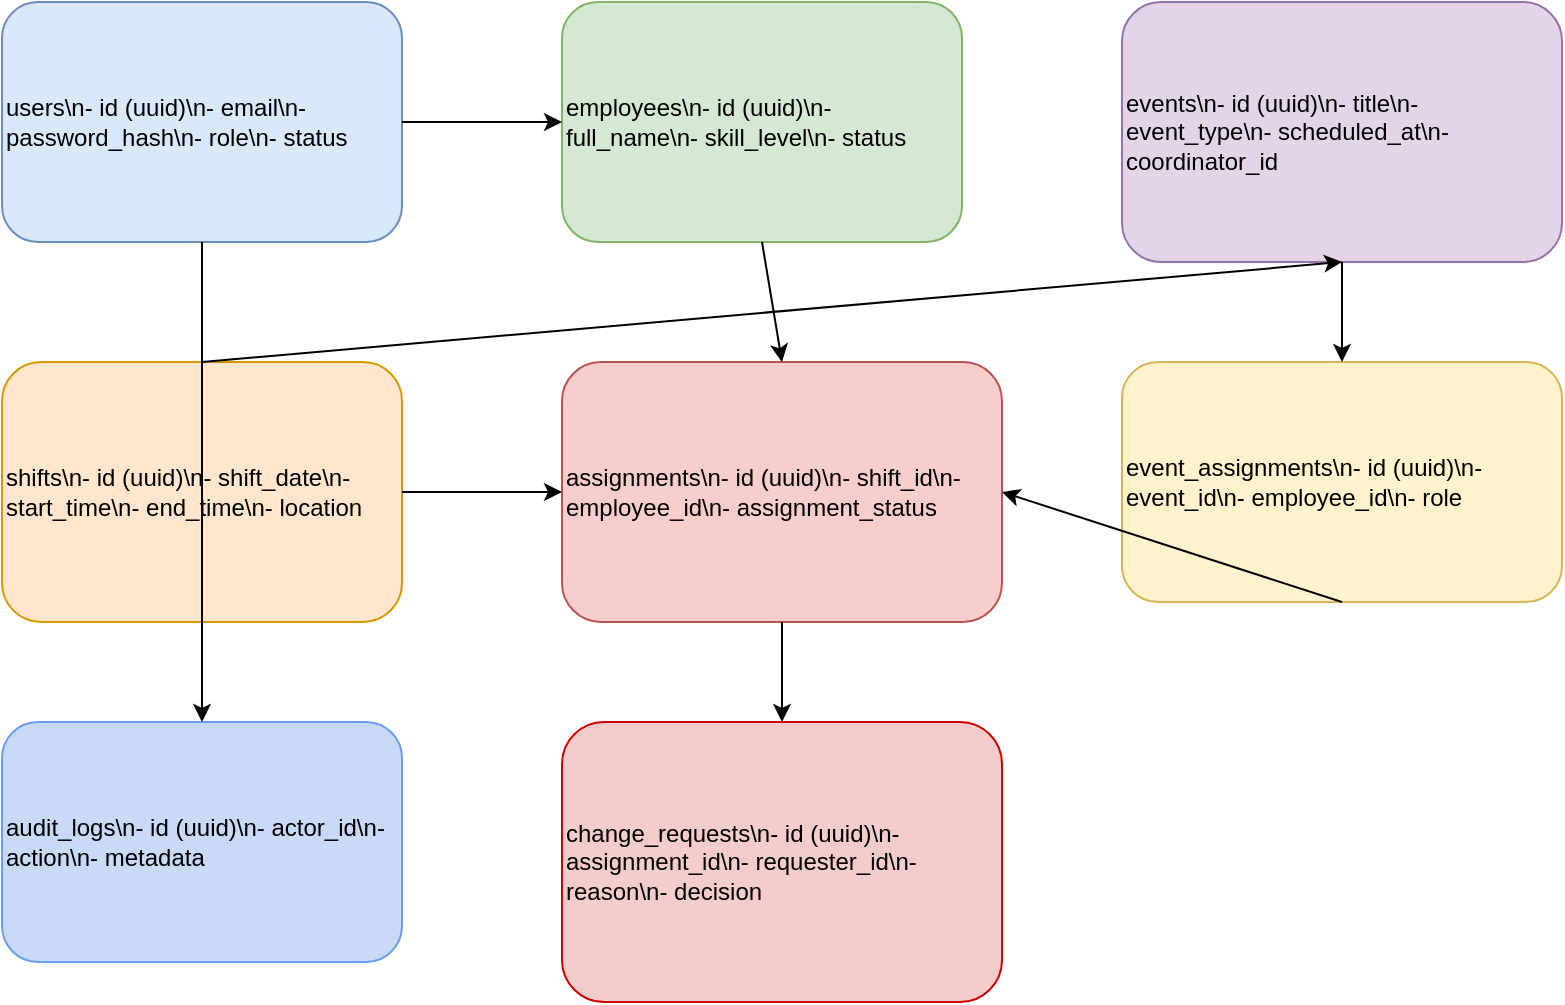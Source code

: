 <?xml version="1.0" encoding="UTF-8"?>
<mxfile version="24.7.8">
  <diagram id="QRRtQ7-Wv1h6Sdzh_tgt" name="Modelo ER">
    <mxGraphModel dx="1200" dy="800" grid="1" gridSize="10" guides="1" tooltips="1" connect="1" arrows="1" fold="1" page="1" pageScale="1" pageWidth="1654" pageHeight="1169" math="0" shadow="0">
      <root>
        <mxCell id="0"/>
        <mxCell id="1" parent="0"/>
        <mxCell id="users" value="users\n- id (uuid)\n- email\n- password_hash\n- role\n- status" style="shape=rectangle;rounded=1;whiteSpace=wrap;html=1;fillColor=#dae8fc;strokeColor=#6c8ebf;fontSize=12;align=left;" vertex="1" parent="1">
          <mxGeometry x="80" y="80" width="200" height="120" as="geometry"/>
        </mxCell>
        <mxCell id="employees" value="employees\n- id (uuid)\n- full_name\n- skill_level\n- status" style="shape=rectangle;rounded=1;whiteSpace=wrap;html=1;fillColor=#d5e8d4;strokeColor=#82b366;fontSize=12;align=left;" vertex="1" parent="1">
          <mxGeometry x="360" y="80" width="200" height="120" as="geometry"/>
        </mxCell>
        <mxCell id="shifts" value="shifts\n- id (uuid)\n- shift_date\n- start_time\n- end_time\n- location" style="shape=rectangle;rounded=1;whiteSpace=wrap;html=1;fillColor=#ffe6cc;strokeColor=#d79b00;fontSize=12;align=left;" vertex="1" parent="1">
          <mxGeometry x="80" y="260" width="200" height="130" as="geometry"/>
        </mxCell>
        <mxCell id="assignments" value="assignments\n- id (uuid)\n- shift_id\n- employee_id\n- assignment_status" style="shape=rectangle;rounded=1;whiteSpace=wrap;html=1;fillColor=#f8cecc;strokeColor=#b85450;fontSize=12;align=left;" vertex="1" parent="1">
          <mxGeometry x="360" y="260" width="220" height="130" as="geometry"/>
        </mxCell>
        <mxCell id="events" value="events\n- id (uuid)\n- title\n- event_type\n- scheduled_at\n- coordinator_id" style="shape=rectangle;rounded=1;whiteSpace=wrap;html=1;fillColor=#e1d5e7;strokeColor=#9673a6;fontSize=12;align=left;" vertex="1" parent="1">
          <mxGeometry x="640" y="80" width="220" height="130" as="geometry"/>
        </mxCell>
        <mxCell id="event_assignments" value="event_assignments\n- id (uuid)\n- event_id\n- employee_id\n- role" style="shape=rectangle;rounded=1;whiteSpace=wrap;html=1;fillColor=#fff2cc;strokeColor=#d6b656;fontSize=12;align=left;" vertex="1" parent="1">
          <mxGeometry x="640" y="260" width="220" height="120" as="geometry"/>
        </mxCell>
        <mxCell id="change_requests" value="change_requests\n- id (uuid)\n- assignment_id\n- requester_id\n- reason\n- decision" style="shape=rectangle;rounded=1;whiteSpace=wrap;html=1;fillColor=#f4cccc;strokeColor=#cc0000;fontSize=12;align=left;" vertex="1" parent="1">
          <mxGeometry x="360" y="440" width="220" height="140" as="geometry"/>
        </mxCell>
        <mxCell id="audit_logs" value="audit_logs\n- id (uuid)\n- actor_id\n- action\n- metadata" style="shape=rectangle;rounded=1;whiteSpace=wrap;html=1;fillColor=#c9daf8;strokeColor=#6d9eeb;fontSize=12;align=left;" vertex="1" parent="1">
          <mxGeometry x="80" y="440" width="200" height="120" as="geometry"/>
        </mxCell>
        <mxCell id="edge_users_employees" style="endArrow=classic;html=1;exitX=1;exitY=0.5;exitPerimeter=1;entryX=0;entryY=0.5;entryPerimeter=1;" edge="1" parent="1" source="users" target="employees">
          <mxGeometry relative="1" as="geometry">
            <mxPoint x="0" y="0" as="targetPoint"/>
          </mxGeometry>
        </mxCell>
        <mxCell id="edge_employees_assignments" style="endArrow=classic;html=1;exitX=0.5;exitY=1;exitPerimeter=1;entryX=0.5;entryY=0;entryPerimeter=1;" edge="1" parent="1" source="employees" target="assignments">
          <mxGeometry relative="1" as="geometry"/>
        </mxCell>
        <mxCell id="edge_shifts_assignments" style="endArrow=classic;html=1;exitX=1;exitY=0.5;exitPerimeter=1;entryX=0;entryY=0.5;entryPerimeter=1;" edge="1" parent="1" source="shifts" target="assignments">
          <mxGeometry relative="1" as="geometry"/>
        </mxCell>
        <mxCell id="edge_events_event_assignments" style="endArrow=classic;html=1;exitX=0.5;exitY=1;exitPerimeter=1;entryX=0.5;entryY=0;entryPerimeter=1;" edge="1" parent="1" source="events" target="event_assignments">
          <mxGeometry relative="1" as="geometry"/>
        </mxCell>
        <mxCell id="edge_event_assignments_assignments" style="endArrow=classic;html=1;exitX=0.5;exitY=1;exitPerimeter=1;entryX=1;entryY=0.5;entryPerimeter=1;" edge="1" parent="1" source="event_assignments" target="assignments">
          <mxGeometry relative="1" as="geometry"/>
        </mxCell>
        <mxCell id="edge_assignments_change_requests" style="endArrow=classic;html=1;exitX=0.5;exitY=1;exitPerimeter=1;entryX=0.5;entryY=0;entryPerimeter=1;" edge="1" parent="1" source="assignments" target="change_requests">
          <mxGeometry relative="1" as="geometry"/>
        </mxCell>
        <mxCell id="edge_users_audit" style="endArrow=classic;html=1;exitX=0.5;exitY=1;exitPerimeter=1;entryX=0.5;entryY=0;entryPerimeter=1;" edge="1" parent="1" source="users" target="audit_logs">
          <mxGeometry relative="1" as="geometry"/>
        </mxCell>
        <mxCell id="edge_shifts_events" style="endArrow=classic;html=1;exitX=0.5;exitY=0;exitPerimeter=1;entryX=0.5;entryY=1;entryPerimeter=1;" edge="1" parent="1" source="shifts" target="events">
          <mxGeometry relative="1" as="geometry"/>
        </mxCell>
      </root>
    </mxGraphModel>
  </diagram>
</mxfile>
